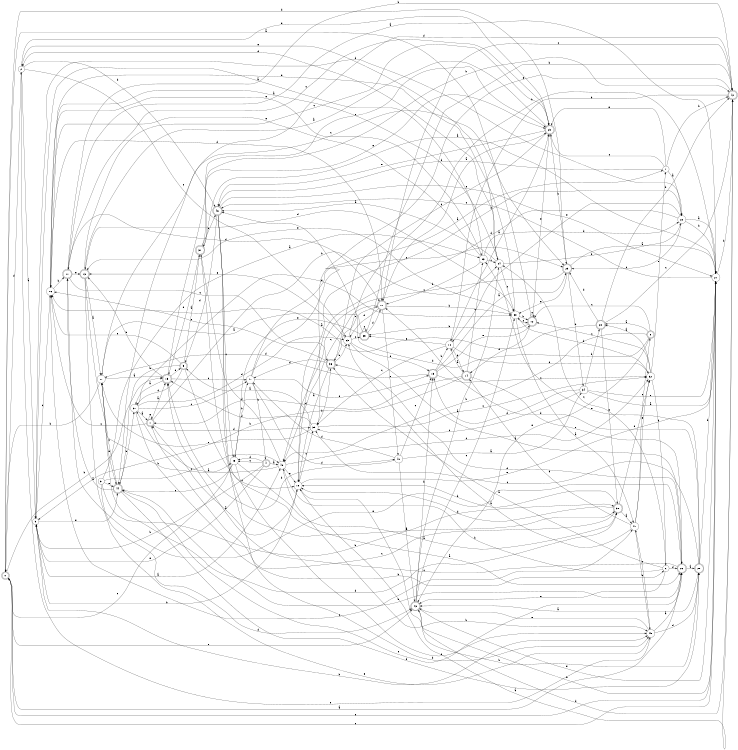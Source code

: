 digraph n40_3 {
__start0 [label="" shape="none"];

rankdir=LR;
size="8,5";

s0 [style="rounded,filled", color="black", fillcolor="white" shape="doublecircle", label="0"];
s1 [style="rounded,filled", color="black", fillcolor="white" shape="doublecircle", label="1"];
s2 [style="filled", color="black", fillcolor="white" shape="circle", label="2"];
s3 [style="filled", color="black", fillcolor="white" shape="circle", label="3"];
s4 [style="rounded,filled", color="black", fillcolor="white" shape="doublecircle", label="4"];
s5 [style="rounded,filled", color="black", fillcolor="white" shape="doublecircle", label="5"];
s6 [style="filled", color="black", fillcolor="white" shape="circle", label="6"];
s7 [style="filled", color="black", fillcolor="white" shape="circle", label="7"];
s8 [style="rounded,filled", color="black", fillcolor="white" shape="doublecircle", label="8"];
s9 [style="filled", color="black", fillcolor="white" shape="circle", label="9"];
s10 [style="filled", color="black", fillcolor="white" shape="circle", label="10"];
s11 [style="rounded,filled", color="black", fillcolor="white" shape="doublecircle", label="11"];
s12 [style="rounded,filled", color="black", fillcolor="white" shape="doublecircle", label="12"];
s13 [style="rounded,filled", color="black", fillcolor="white" shape="doublecircle", label="13"];
s14 [style="rounded,filled", color="black", fillcolor="white" shape="doublecircle", label="14"];
s15 [style="rounded,filled", color="black", fillcolor="white" shape="doublecircle", label="15"];
s16 [style="filled", color="black", fillcolor="white" shape="circle", label="16"];
s17 [style="rounded,filled", color="black", fillcolor="white" shape="doublecircle", label="17"];
s18 [style="filled", color="black", fillcolor="white" shape="circle", label="18"];
s19 [style="rounded,filled", color="black", fillcolor="white" shape="doublecircle", label="19"];
s20 [style="rounded,filled", color="black", fillcolor="white" shape="doublecircle", label="20"];
s21 [style="filled", color="black", fillcolor="white" shape="circle", label="21"];
s22 [style="filled", color="black", fillcolor="white" shape="circle", label="22"];
s23 [style="filled", color="black", fillcolor="white" shape="circle", label="23"];
s24 [style="filled", color="black", fillcolor="white" shape="circle", label="24"];
s25 [style="rounded,filled", color="black", fillcolor="white" shape="doublecircle", label="25"];
s26 [style="rounded,filled", color="black", fillcolor="white" shape="doublecircle", label="26"];
s27 [style="filled", color="black", fillcolor="white" shape="circle", label="27"];
s28 [style="rounded,filled", color="black", fillcolor="white" shape="doublecircle", label="28"];
s29 [style="rounded,filled", color="black", fillcolor="white" shape="doublecircle", label="29"];
s30 [style="rounded,filled", color="black", fillcolor="white" shape="doublecircle", label="30"];
s31 [style="rounded,filled", color="black", fillcolor="white" shape="doublecircle", label="31"];
s32 [style="filled", color="black", fillcolor="white" shape="circle", label="32"];
s33 [style="filled", color="black", fillcolor="white" shape="circle", label="33"];
s34 [style="filled", color="black", fillcolor="white" shape="circle", label="34"];
s35 [style="rounded,filled", color="black", fillcolor="white" shape="doublecircle", label="35"];
s36 [style="rounded,filled", color="black", fillcolor="white" shape="doublecircle", label="36"];
s37 [style="filled", color="black", fillcolor="white" shape="circle", label="37"];
s38 [style="filled", color="black", fillcolor="white" shape="circle", label="38"];
s39 [style="filled", color="black", fillcolor="white" shape="circle", label="39"];
s40 [style="filled", color="black", fillcolor="white" shape="circle", label="40"];
s41 [style="filled", color="black", fillcolor="white" shape="circle", label="41"];
s42 [style="rounded,filled", color="black", fillcolor="white" shape="doublecircle", label="42"];
s43 [style="rounded,filled", color="black", fillcolor="white" shape="doublecircle", label="43"];
s44 [style="rounded,filled", color="black", fillcolor="white" shape="doublecircle", label="44"];
s45 [style="filled", color="black", fillcolor="white" shape="circle", label="45"];
s46 [style="rounded,filled", color="black", fillcolor="white" shape="doublecircle", label="46"];
s47 [style="filled", color="black", fillcolor="white" shape="circle", label="47"];
s48 [style="filled", color="black", fillcolor="white" shape="circle", label="48"];
s49 [style="filled", color="black", fillcolor="white" shape="circle", label="49"];
s0 -> s26 [label="a"];
s0 -> s15 [label="b"];
s0 -> s21 [label="c"];
s0 -> s2 [label="d"];
s0 -> s43 [label="e"];
s1 -> s15 [label="a"];
s1 -> s24 [label="b"];
s1 -> s16 [label="c"];
s1 -> s39 [label="d"];
s1 -> s1 [label="e"];
s2 -> s9 [label="a"];
s2 -> s46 [label="b"];
s2 -> s23 [label="c"];
s2 -> s29 [label="d"];
s2 -> s45 [label="e"];
s3 -> s33 [label="a"];
s3 -> s30 [label="b"];
s3 -> s48 [label="c"];
s3 -> s43 [label="d"];
s3 -> s44 [label="e"];
s4 -> s48 [label="a"];
s4 -> s9 [label="b"];
s4 -> s49 [label="c"];
s4 -> s49 [label="d"];
s4 -> s9 [label="e"];
s5 -> s31 [label="a"];
s5 -> s44 [label="b"];
s5 -> s18 [label="c"];
s5 -> s37 [label="d"];
s5 -> s16 [label="e"];
s6 -> s36 [label="a"];
s6 -> s48 [label="b"];
s6 -> s24 [label="c"];
s6 -> s26 [label="d"];
s6 -> s43 [label="e"];
s7 -> s22 [label="a"];
s7 -> s42 [label="b"];
s7 -> s29 [label="c"];
s7 -> s46 [label="d"];
s7 -> s29 [label="e"];
s8 -> s28 [label="a"];
s8 -> s48 [label="b"];
s8 -> s12 [label="c"];
s8 -> s46 [label="d"];
s8 -> s43 [label="e"];
s9 -> s48 [label="a"];
s9 -> s18 [label="b"];
s9 -> s16 [label="c"];
s9 -> s22 [label="d"];
s9 -> s44 [label="e"];
s10 -> s29 [label="a"];
s10 -> s14 [label="b"];
s10 -> s39 [label="c"];
s10 -> s32 [label="d"];
s10 -> s35 [label="e"];
s11 -> s21 [label="a"];
s11 -> s42 [label="b"];
s11 -> s36 [label="c"];
s11 -> s17 [label="d"];
s11 -> s13 [label="e"];
s12 -> s0 [label="a"];
s12 -> s35 [label="b"];
s12 -> s12 [label="c"];
s12 -> s14 [label="d"];
s12 -> s29 [label="e"];
s13 -> s27 [label="a"];
s13 -> s49 [label="b"];
s13 -> s29 [label="c"];
s13 -> s38 [label="d"];
s13 -> s45 [label="e"];
s14 -> s10 [label="a"];
s14 -> s9 [label="b"];
s14 -> s33 [label="c"];
s14 -> s1 [label="d"];
s14 -> s26 [label="e"];
s15 -> s37 [label="a"];
s15 -> s13 [label="b"];
s15 -> s47 [label="c"];
s15 -> s5 [label="d"];
s15 -> s29 [label="e"];
s16 -> s24 [label="a"];
s16 -> s11 [label="b"];
s16 -> s41 [label="c"];
s16 -> s17 [label="d"];
s16 -> s33 [label="e"];
s17 -> s29 [label="a"];
s17 -> s38 [label="b"];
s17 -> s48 [label="c"];
s17 -> s23 [label="d"];
s17 -> s40 [label="e"];
s18 -> s1 [label="a"];
s18 -> s20 [label="b"];
s18 -> s39 [label="c"];
s18 -> s22 [label="d"];
s18 -> s21 [label="e"];
s19 -> s25 [label="a"];
s19 -> s10 [label="b"];
s19 -> s32 [label="c"];
s19 -> s27 [label="d"];
s19 -> s12 [label="e"];
s20 -> s43 [label="a"];
s20 -> s21 [label="b"];
s20 -> s39 [label="c"];
s20 -> s17 [label="d"];
s20 -> s33 [label="e"];
s21 -> s31 [label="a"];
s21 -> s43 [label="b"];
s21 -> s46 [label="c"];
s21 -> s42 [label="d"];
s21 -> s0 [label="e"];
s22 -> s21 [label="a"];
s22 -> s21 [label="b"];
s22 -> s25 [label="c"];
s22 -> s18 [label="d"];
s22 -> s10 [label="e"];
s23 -> s26 [label="a"];
s23 -> s21 [label="b"];
s23 -> s35 [label="c"];
s23 -> s19 [label="d"];
s23 -> s13 [label="e"];
s24 -> s46 [label="a"];
s24 -> s22 [label="b"];
s24 -> s38 [label="c"];
s24 -> s2 [label="d"];
s24 -> s2 [label="e"];
s25 -> s21 [label="a"];
s25 -> s34 [label="b"];
s25 -> s48 [label="c"];
s25 -> s0 [label="d"];
s25 -> s38 [label="e"];
s26 -> s20 [label="a"];
s26 -> s44 [label="b"];
s26 -> s15 [label="c"];
s26 -> s36 [label="d"];
s26 -> s11 [label="e"];
s27 -> s15 [label="a"];
s27 -> s0 [label="b"];
s27 -> s25 [label="c"];
s27 -> s30 [label="d"];
s27 -> s44 [label="e"];
s28 -> s16 [label="a"];
s28 -> s42 [label="b"];
s28 -> s42 [label="c"];
s28 -> s25 [label="d"];
s28 -> s30 [label="e"];
s29 -> s13 [label="a"];
s29 -> s25 [label="b"];
s29 -> s11 [label="c"];
s29 -> s36 [label="d"];
s29 -> s46 [label="e"];
s30 -> s41 [label="a"];
s30 -> s18 [label="b"];
s30 -> s1 [label="c"];
s30 -> s18 [label="d"];
s30 -> s32 [label="e"];
s31 -> s30 [label="a"];
s31 -> s42 [label="b"];
s31 -> s46 [label="c"];
s31 -> s15 [label="d"];
s31 -> s29 [label="e"];
s32 -> s28 [label="a"];
s32 -> s38 [label="b"];
s32 -> s12 [label="c"];
s32 -> s6 [label="d"];
s32 -> s7 [label="e"];
s33 -> s9 [label="a"];
s33 -> s17 [label="b"];
s33 -> s24 [label="c"];
s33 -> s22 [label="d"];
s33 -> s16 [label="e"];
s34 -> s21 [label="a"];
s34 -> s28 [label="b"];
s34 -> s39 [label="c"];
s34 -> s19 [label="d"];
s34 -> s21 [label="e"];
s35 -> s27 [label="a"];
s35 -> s42 [label="b"];
s35 -> s35 [label="c"];
s35 -> s17 [label="d"];
s35 -> s49 [label="e"];
s36 -> s18 [label="a"];
s36 -> s23 [label="b"];
s36 -> s16 [label="c"];
s36 -> s47 [label="d"];
s36 -> s17 [label="e"];
s37 -> s1 [label="a"];
s37 -> s6 [label="b"];
s37 -> s47 [label="c"];
s37 -> s23 [label="d"];
s37 -> s38 [label="e"];
s38 -> s41 [label="a"];
s38 -> s12 [label="b"];
s38 -> s12 [label="c"];
s38 -> s16 [label="d"];
s38 -> s13 [label="e"];
s39 -> s5 [label="a"];
s39 -> s36 [label="b"];
s39 -> s32 [label="c"];
s39 -> s15 [label="d"];
s39 -> s27 [label="e"];
s40 -> s34 [label="a"];
s40 -> s15 [label="b"];
s40 -> s19 [label="c"];
s40 -> s47 [label="d"];
s40 -> s43 [label="e"];
s41 -> s23 [label="a"];
s41 -> s45 [label="b"];
s41 -> s8 [label="c"];
s41 -> s14 [label="d"];
s41 -> s32 [label="e"];
s42 -> s18 [label="a"];
s42 -> s10 [label="b"];
s42 -> s17 [label="c"];
s42 -> s44 [label="d"];
s42 -> s39 [label="e"];
s43 -> s24 [label="a"];
s43 -> s19 [label="b"];
s43 -> s38 [label="c"];
s43 -> s42 [label="d"];
s43 -> s21 [label="e"];
s44 -> s11 [label="a"];
s44 -> s37 [label="b"];
s44 -> s27 [label="c"];
s44 -> s20 [label="d"];
s44 -> s26 [label="e"];
s45 -> s26 [label="a"];
s45 -> s9 [label="b"];
s45 -> s41 [label="c"];
s45 -> s20 [label="d"];
s45 -> s43 [label="e"];
s46 -> s26 [label="a"];
s46 -> s45 [label="b"];
s46 -> s49 [label="c"];
s46 -> s5 [label="d"];
s46 -> s21 [label="e"];
s47 -> s7 [label="a"];
s47 -> s4 [label="b"];
s47 -> s25 [label="c"];
s47 -> s40 [label="d"];
s47 -> s19 [label="e"];
s48 -> s37 [label="a"];
s48 -> s45 [label="b"];
s48 -> s32 [label="c"];
s48 -> s31 [label="d"];
s48 -> s18 [label="e"];
s49 -> s30 [label="a"];
s49 -> s47 [label="b"];
s49 -> s0 [label="c"];
s49 -> s45 [label="d"];
s49 -> s44 [label="e"];

}